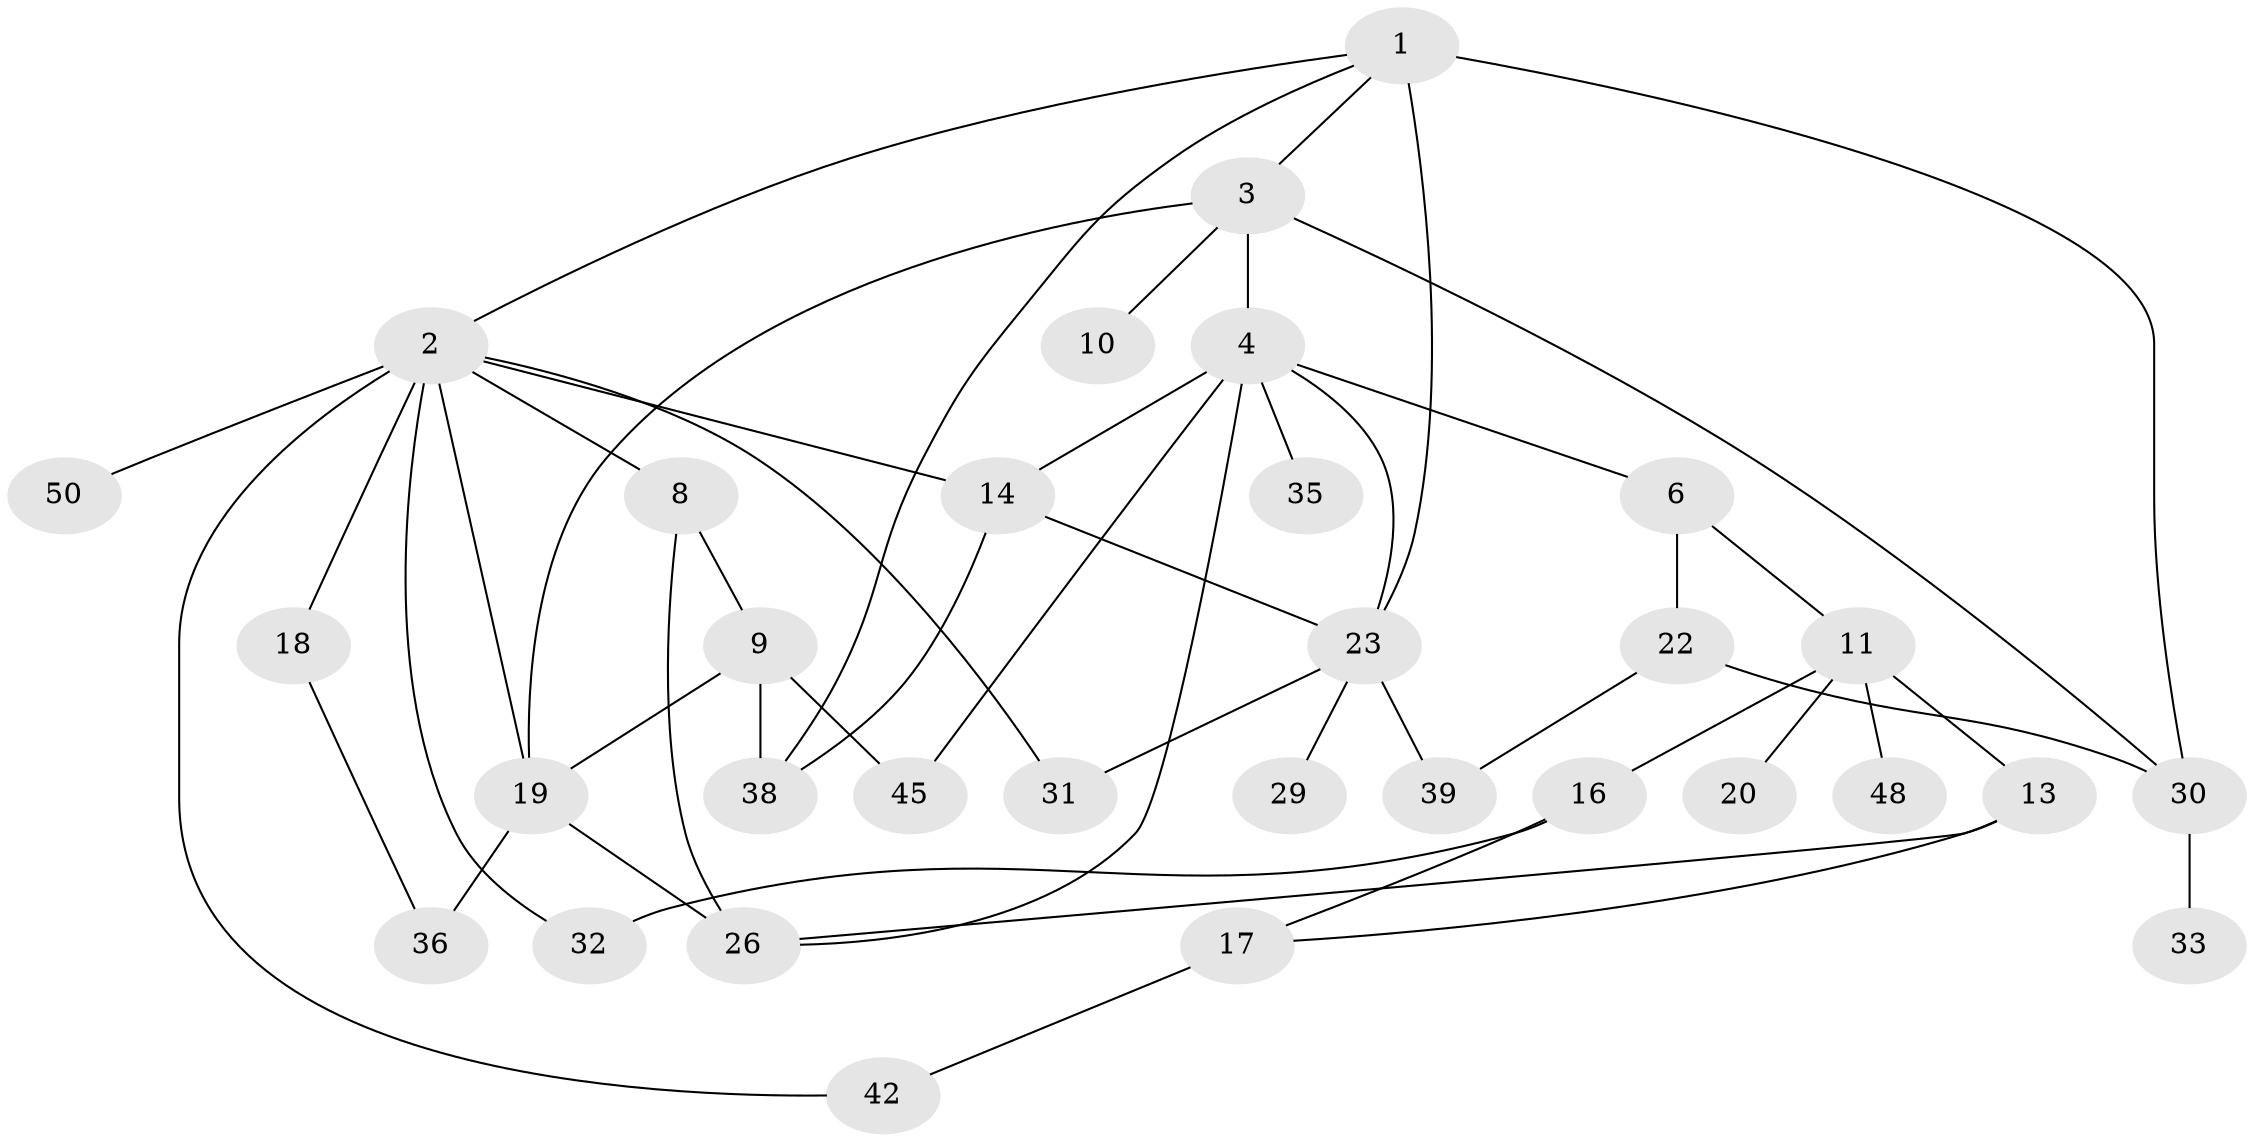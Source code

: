 // original degree distribution, {5: 0.08, 6: 0.06, 4: 0.16, 3: 0.26, 1: 0.14, 2: 0.3}
// Generated by graph-tools (version 1.1) at 2025/10/02/27/25 16:10:52]
// undirected, 32 vertices, 50 edges
graph export_dot {
graph [start="1"]
  node [color=gray90,style=filled];
  1 [super="+40"];
  2 [super="+7"];
  3 [super="+5"];
  4 [super="+15"];
  6;
  8 [super="+27"];
  9 [super="+28"];
  10;
  11 [super="+12"];
  13 [super="+25"];
  14 [super="+43"];
  16 [super="+24"];
  17 [super="+21"];
  18;
  19 [super="+49"];
  20;
  22 [super="+46"];
  23 [super="+34"];
  26 [super="+47"];
  29;
  30 [super="+37"];
  31;
  32 [super="+41"];
  33;
  35;
  36;
  38;
  39;
  42 [super="+44"];
  45;
  48;
  50;
  1 -- 2;
  1 -- 3;
  1 -- 23;
  1 -- 38;
  1 -- 30 [weight=2];
  2 -- 8;
  2 -- 31;
  2 -- 32;
  2 -- 18;
  2 -- 19;
  2 -- 50;
  2 -- 42 [weight=2];
  2 -- 14;
  3 -- 4;
  3 -- 10;
  3 -- 30;
  3 -- 19;
  4 -- 6;
  4 -- 35;
  4 -- 45;
  4 -- 14 [weight=2];
  4 -- 23;
  4 -- 26;
  6 -- 11;
  6 -- 22;
  8 -- 9;
  8 -- 26;
  9 -- 45;
  9 -- 38;
  9 -- 19;
  11 -- 16;
  11 -- 20;
  11 -- 48;
  11 -- 13 [weight=2];
  13 -- 17;
  13 -- 26;
  14 -- 23;
  14 -- 38;
  16 -- 32;
  16 -- 17;
  17 -- 42 [weight=2];
  18 -- 36;
  19 -- 36;
  19 -- 26;
  22 -- 30;
  22 -- 39;
  23 -- 29;
  23 -- 31;
  23 -- 39;
  30 -- 33;
}
